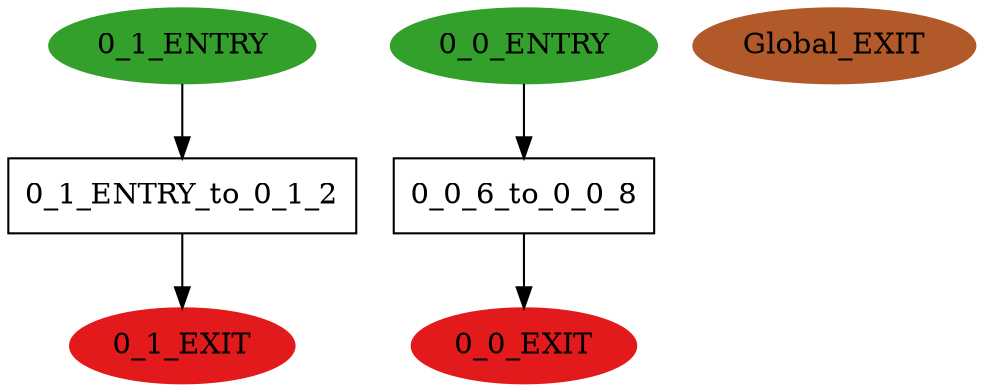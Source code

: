digraph model { 
compound=true; 
node  [style="filled", colorscheme="paired12"];  "0_1_ENTRY" [shape=ellipse, color=4, style=filled];
  "0_0_EXIT" [shape=ellipse, color=6, style=filled];
  "0_1_EXIT" [shape=ellipse, color=6, style=filled];
  "Global_EXIT" [shape=ellipse, color=12, style=filled];
  "0_0_ENTRY" [shape=ellipse, color=4, style=filled];
  "0_0_6_to_0_0_8" [shape=box, style=""];
  "0_0_6_to_0_0_8" [label="0_0_6_to_0_0_8\n"];
  "0_1_ENTRY_to_0_1_2" [shape=box, style=""];
  "0_1_ENTRY_to_0_1_2" [label="0_1_ENTRY_to_0_1_2\n"];
  "0_1_ENTRY_to_0_1_2" -> "0_1_EXIT" [label="", arrowhead="normal"];
  "0_0_6_to_0_0_8" -> "0_0_EXIT" [label="", arrowhead="normal"];
  "0_1_ENTRY" -> "0_1_ENTRY_to_0_1_2" [label="", arrowhead="normal"];
  "0_0_ENTRY" -> "0_0_6_to_0_0_8" [label="", arrowhead="normal"];
}
